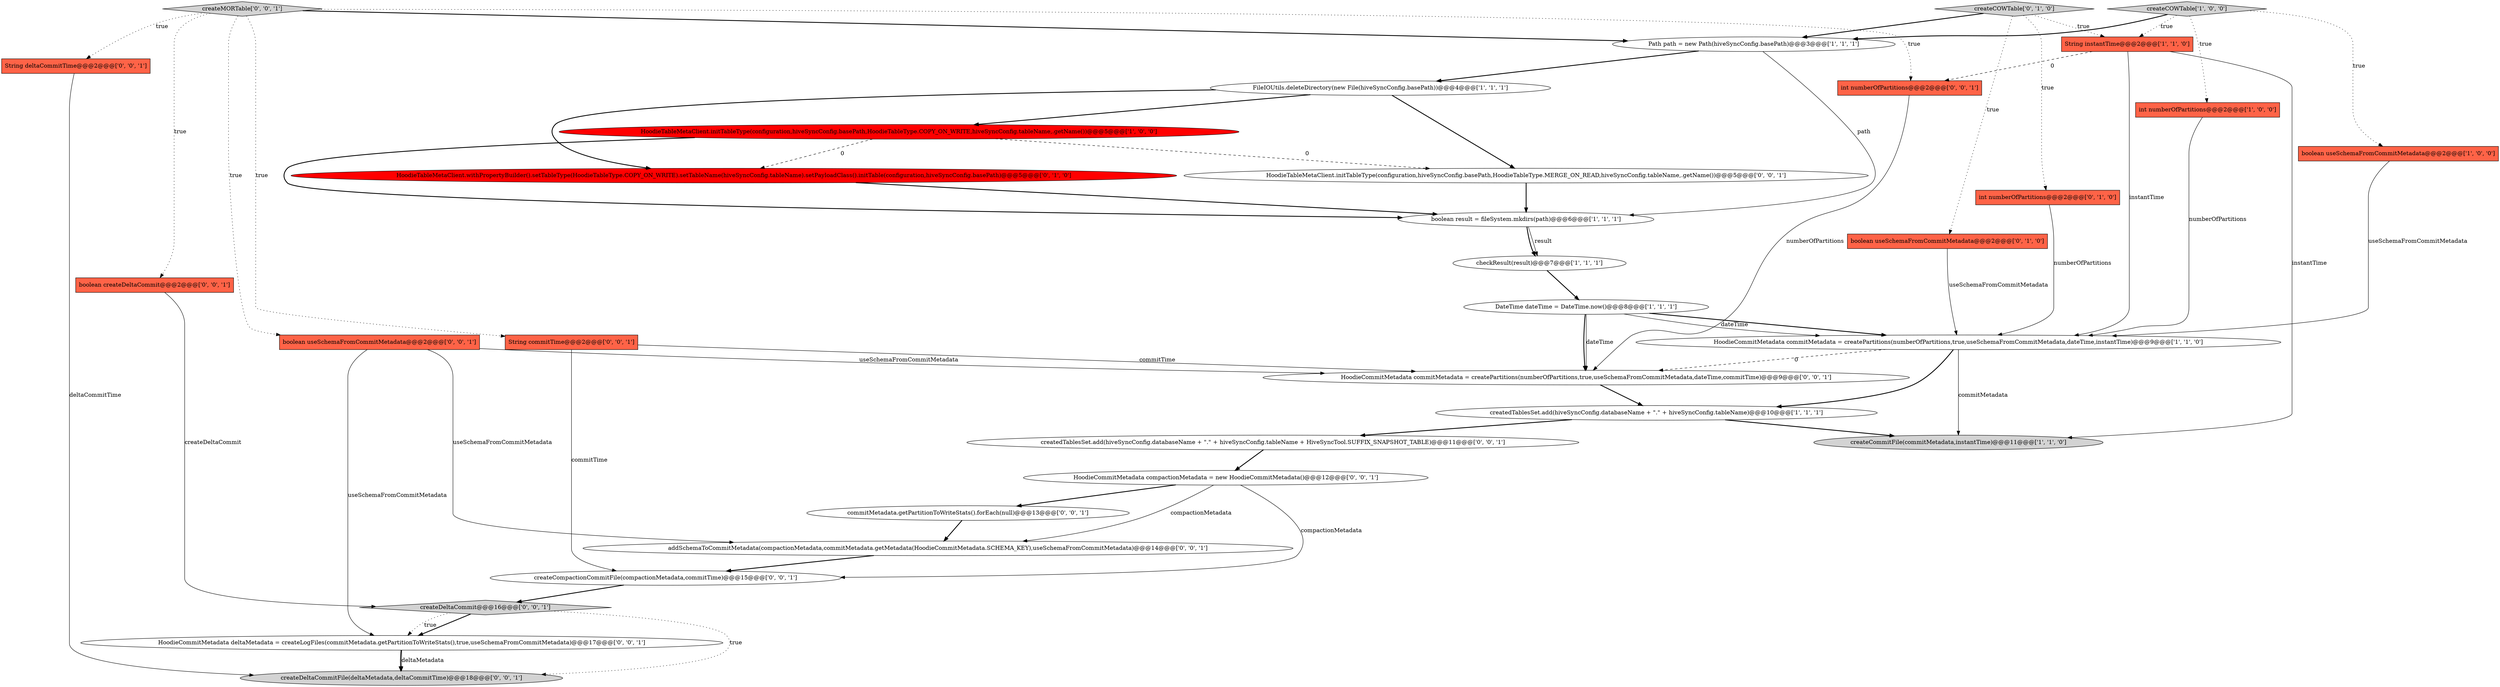digraph {
2 [style = filled, label = "Path path = new Path(hiveSyncConfig.basePath)@@@3@@@['1', '1', '1']", fillcolor = white, shape = ellipse image = "AAA0AAABBB1BBB"];
8 [style = filled, label = "int numberOfPartitions@@@2@@@['1', '0', '0']", fillcolor = tomato, shape = box image = "AAA0AAABBB1BBB"];
16 [style = filled, label = "HoodieTableMetaClient.withPropertyBuilder().setTableType(HoodieTableType.COPY_ON_WRITE).setTableName(hiveSyncConfig.tableName).setPayloadClass().initTable(configuration,hiveSyncConfig.basePath)@@@5@@@['0', '1', '0']", fillcolor = red, shape = ellipse image = "AAA1AAABBB2BBB"];
31 [style = filled, label = "String commitTime@@@2@@@['0', '0', '1']", fillcolor = tomato, shape = box image = "AAA0AAABBB3BBB"];
17 [style = filled, label = "addSchemaToCommitMetadata(compactionMetadata,commitMetadata.getMetadata(HoodieCommitMetadata.SCHEMA_KEY),useSchemaFromCommitMetadata)@@@14@@@['0', '0', '1']", fillcolor = white, shape = ellipse image = "AAA0AAABBB3BBB"];
29 [style = filled, label = "String deltaCommitTime@@@2@@@['0', '0', '1']", fillcolor = tomato, shape = box image = "AAA0AAABBB3BBB"];
19 [style = filled, label = "boolean createDeltaCommit@@@2@@@['0', '0', '1']", fillcolor = tomato, shape = box image = "AAA0AAABBB3BBB"];
24 [style = filled, label = "HoodieCommitMetadata deltaMetadata = createLogFiles(commitMetadata.getPartitionToWriteStats(),true,useSchemaFromCommitMetadata)@@@17@@@['0', '0', '1']", fillcolor = white, shape = ellipse image = "AAA0AAABBB3BBB"];
7 [style = filled, label = "HoodieTableMetaClient.initTableType(configuration,hiveSyncConfig.basePath,HoodieTableType.COPY_ON_WRITE,hiveSyncConfig.tableName,.getName())@@@5@@@['1', '0', '0']", fillcolor = red, shape = ellipse image = "AAA1AAABBB1BBB"];
9 [style = filled, label = "DateTime dateTime = DateTime.now()@@@8@@@['1', '1', '1']", fillcolor = white, shape = ellipse image = "AAA0AAABBB1BBB"];
14 [style = filled, label = "int numberOfPartitions@@@2@@@['0', '1', '0']", fillcolor = tomato, shape = box image = "AAA0AAABBB2BBB"];
1 [style = filled, label = "boolean useSchemaFromCommitMetadata@@@2@@@['1', '0', '0']", fillcolor = tomato, shape = box image = "AAA0AAABBB1BBB"];
32 [style = filled, label = "int numberOfPartitions@@@2@@@['0', '0', '1']", fillcolor = tomato, shape = box image = "AAA0AAABBB3BBB"];
23 [style = filled, label = "createDeltaCommit@@@16@@@['0', '0', '1']", fillcolor = lightgray, shape = diamond image = "AAA0AAABBB3BBB"];
20 [style = filled, label = "boolean useSchemaFromCommitMetadata@@@2@@@['0', '0', '1']", fillcolor = tomato, shape = box image = "AAA0AAABBB3BBB"];
30 [style = filled, label = "HoodieTableMetaClient.initTableType(configuration,hiveSyncConfig.basePath,HoodieTableType.MERGE_ON_READ,hiveSyncConfig.tableName,.getName())@@@5@@@['0', '0', '1']", fillcolor = white, shape = ellipse image = "AAA0AAABBB3BBB"];
27 [style = filled, label = "commitMetadata.getPartitionToWriteStats().forEach(null)@@@13@@@['0', '0', '1']", fillcolor = white, shape = ellipse image = "AAA0AAABBB3BBB"];
6 [style = filled, label = "createCommitFile(commitMetadata,instantTime)@@@11@@@['1', '1', '0']", fillcolor = lightgray, shape = ellipse image = "AAA0AAABBB1BBB"];
0 [style = filled, label = "createCOWTable['1', '0', '0']", fillcolor = lightgray, shape = diamond image = "AAA0AAABBB1BBB"];
4 [style = filled, label = "boolean result = fileSystem.mkdirs(path)@@@6@@@['1', '1', '1']", fillcolor = white, shape = ellipse image = "AAA0AAABBB1BBB"];
15 [style = filled, label = "createCOWTable['0', '1', '0']", fillcolor = lightgray, shape = diamond image = "AAA0AAABBB2BBB"];
26 [style = filled, label = "createCompactionCommitFile(compactionMetadata,commitTime)@@@15@@@['0', '0', '1']", fillcolor = white, shape = ellipse image = "AAA0AAABBB3BBB"];
12 [style = filled, label = "createdTablesSet.add(hiveSyncConfig.databaseName + \".\" + hiveSyncConfig.tableName)@@@10@@@['1', '1', '1']", fillcolor = white, shape = ellipse image = "AAA0AAABBB1BBB"];
10 [style = filled, label = "String instantTime@@@2@@@['1', '1', '0']", fillcolor = tomato, shape = box image = "AAA0AAABBB1BBB"];
3 [style = filled, label = "FileIOUtils.deleteDirectory(new File(hiveSyncConfig.basePath))@@@4@@@['1', '1', '1']", fillcolor = white, shape = ellipse image = "AAA0AAABBB1BBB"];
22 [style = filled, label = "createdTablesSet.add(hiveSyncConfig.databaseName + \".\" + hiveSyncConfig.tableName + HiveSyncTool.SUFFIX_SNAPSHOT_TABLE)@@@11@@@['0', '0', '1']", fillcolor = white, shape = ellipse image = "AAA0AAABBB3BBB"];
11 [style = filled, label = "checkResult(result)@@@7@@@['1', '1', '1']", fillcolor = white, shape = ellipse image = "AAA0AAABBB1BBB"];
28 [style = filled, label = "createMORTable['0', '0', '1']", fillcolor = lightgray, shape = diamond image = "AAA0AAABBB3BBB"];
5 [style = filled, label = "HoodieCommitMetadata commitMetadata = createPartitions(numberOfPartitions,true,useSchemaFromCommitMetadata,dateTime,instantTime)@@@9@@@['1', '1', '0']", fillcolor = white, shape = ellipse image = "AAA0AAABBB1BBB"];
21 [style = filled, label = "HoodieCommitMetadata compactionMetadata = new HoodieCommitMetadata()@@@12@@@['0', '0', '1']", fillcolor = white, shape = ellipse image = "AAA0AAABBB3BBB"];
18 [style = filled, label = "HoodieCommitMetadata commitMetadata = createPartitions(numberOfPartitions,true,useSchemaFromCommitMetadata,dateTime,commitTime)@@@9@@@['0', '0', '1']", fillcolor = white, shape = ellipse image = "AAA0AAABBB3BBB"];
13 [style = filled, label = "boolean useSchemaFromCommitMetadata@@@2@@@['0', '1', '0']", fillcolor = tomato, shape = box image = "AAA0AAABBB2BBB"];
25 [style = filled, label = "createDeltaCommitFile(deltaMetadata,deltaCommitTime)@@@18@@@['0', '0', '1']", fillcolor = lightgray, shape = ellipse image = "AAA0AAABBB3BBB"];
28->31 [style = dotted, label="true"];
15->2 [style = bold, label=""];
17->26 [style = bold, label=""];
21->27 [style = bold, label=""];
0->10 [style = dotted, label="true"];
28->20 [style = dotted, label="true"];
7->16 [style = dashed, label="0"];
20->18 [style = solid, label="useSchemaFromCommitMetadata"];
2->4 [style = solid, label="path"];
2->3 [style = bold, label=""];
0->2 [style = bold, label=""];
9->18 [style = solid, label="dateTime"];
18->12 [style = bold, label=""];
22->21 [style = bold, label=""];
5->6 [style = solid, label="commitMetadata"];
13->5 [style = solid, label="useSchemaFromCommitMetadata"];
20->17 [style = solid, label="useSchemaFromCommitMetadata"];
15->10 [style = dotted, label="true"];
21->17 [style = solid, label="compactionMetadata"];
28->19 [style = dotted, label="true"];
10->5 [style = solid, label="instantTime"];
7->4 [style = bold, label=""];
3->16 [style = bold, label=""];
15->14 [style = dotted, label="true"];
5->18 [style = dashed, label="0"];
11->9 [style = bold, label=""];
12->6 [style = bold, label=""];
20->24 [style = solid, label="useSchemaFromCommitMetadata"];
32->18 [style = solid, label="numberOfPartitions"];
15->13 [style = dotted, label="true"];
14->5 [style = solid, label="numberOfPartitions"];
4->11 [style = solid, label="result"];
0->8 [style = dotted, label="true"];
28->29 [style = dotted, label="true"];
28->2 [style = bold, label=""];
23->24 [style = bold, label=""];
28->32 [style = dotted, label="true"];
9->18 [style = bold, label=""];
10->6 [style = solid, label="instantTime"];
10->32 [style = dashed, label="0"];
24->25 [style = solid, label="deltaMetadata"];
3->7 [style = bold, label=""];
19->23 [style = solid, label="createDeltaCommit"];
5->12 [style = bold, label=""];
31->18 [style = solid, label="commitTime"];
30->4 [style = bold, label=""];
24->25 [style = bold, label=""];
26->23 [style = bold, label=""];
7->30 [style = dashed, label="0"];
21->26 [style = solid, label="compactionMetadata"];
27->17 [style = bold, label=""];
9->5 [style = bold, label=""];
31->26 [style = solid, label="commitTime"];
9->5 [style = solid, label="dateTime"];
16->4 [style = bold, label=""];
4->11 [style = bold, label=""];
29->25 [style = solid, label="deltaCommitTime"];
3->30 [style = bold, label=""];
8->5 [style = solid, label="numberOfPartitions"];
23->24 [style = dotted, label="true"];
23->25 [style = dotted, label="true"];
12->22 [style = bold, label=""];
0->1 [style = dotted, label="true"];
1->5 [style = solid, label="useSchemaFromCommitMetadata"];
}
